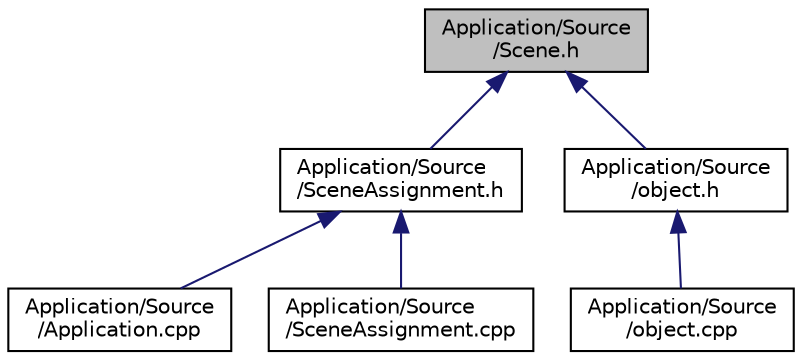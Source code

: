 digraph "Application/Source/Scene.h"
{
  bgcolor="transparent";
  edge [fontname="Helvetica",fontsize="10",labelfontname="Helvetica",labelfontsize="10"];
  node [fontname="Helvetica",fontsize="10",shape=record];
  Node1 [label="Application/Source\l/Scene.h",height=0.2,width=0.4,color="black", fillcolor="grey75", style="filled", fontcolor="black"];
  Node1 -> Node2 [dir="back",color="midnightblue",fontsize="10",style="solid",fontname="Helvetica"];
  Node2 [label="Application/Source\l/SceneAssignment.h",height=0.2,width=0.4,color="black",URL="$SceneAssignment_8h.html",tooltip="Logic and asthetics of application. "];
  Node2 -> Node3 [dir="back",color="midnightblue",fontsize="10",style="solid",fontname="Helvetica"];
  Node3 [label="Application/Source\l/Application.cpp",height=0.2,width=0.4,color="black",URL="$Application_8cpp.html",tooltip="Run Application here. "];
  Node2 -> Node4 [dir="back",color="midnightblue",fontsize="10",style="solid",fontname="Helvetica"];
  Node4 [label="Application/Source\l/SceneAssignment.cpp",height=0.2,width=0.4,color="black",URL="$SceneAssignment_8cpp.html",tooltip="All items are rendered here. "];
  Node1 -> Node5 [dir="back",color="midnightblue",fontsize="10",style="solid",fontname="Helvetica"];
  Node5 [label="Application/Source\l/object.h",height=0.2,width=0.4,color="black",URL="$object_8h.html"];
  Node5 -> Node6 [dir="back",color="midnightblue",fontsize="10",style="solid",fontname="Helvetica"];
  Node6 [label="Application/Source\l/object.cpp",height=0.2,width=0.4,color="black",URL="$object_8cpp.html"];
}
